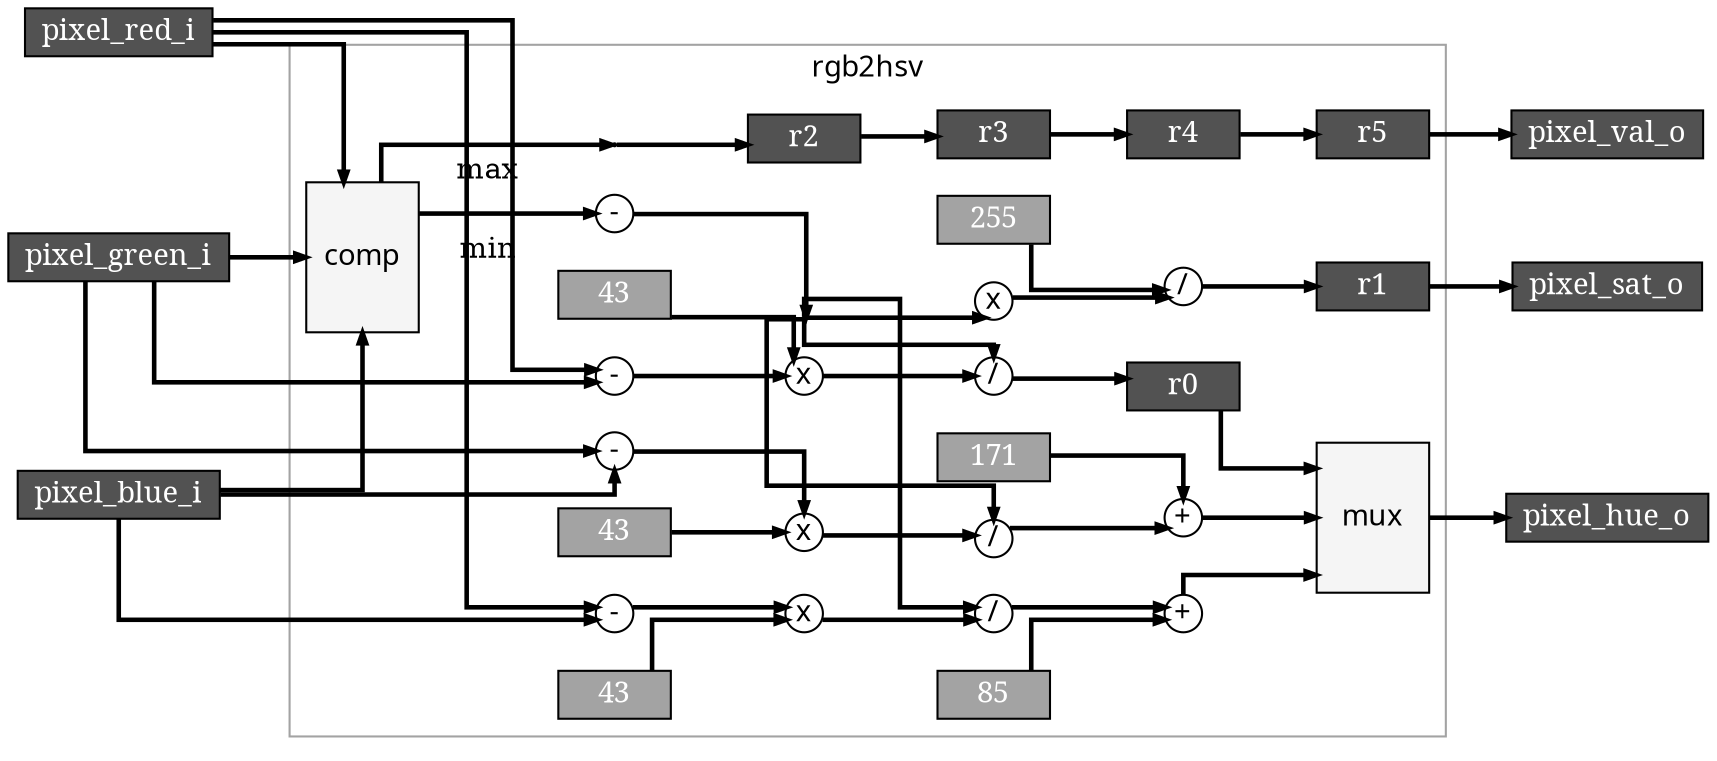 digraph rgb2hsv{
  
  graph [rankdir=LR, splines=ortho, sep=5];
  edge  [penwidth=2.2, arrowsize=.5]
  node  [height=0.25,  style=filled, fontname=sans]

  /* single or multibit registers */
  subgraph inputs {
      node [fontcolor=white, fontname=serif, fillcolor=gray32, shape=box, tailport=e]
      rank=same; pixel_red_i pixel_green_i pixel_blue_i
  }

  subgraph cluster_component {
        
    color=gray64
    label="rgb2hsv";
    fontcolor=black;
    fontname=sans;

    subgraph operators{
        node [ shape=circle, fillcolor=white, fontcolor=black, labelloc=c, fixedsize=true, tailport=e]
        add0 [label="+"] 
        add1 [label="+"] 

        min0 [label="-"] 
        min1 [label="-"] 
        min2 [label="-"] 
        min3 [label="-"] 

        mult0 [label="x"]
        mult1 [label="x"]
        mult2 [label="x"]
        mult3 [label="x"]

        div0 [label="/"]
        div1 [label="/"]
        div2 [label="/"]
        div3 [label="/"]
    }

    subgraph registers{
        node [fontcolor=white, fontname=serif, fillcolor=gray32, shape=box, headport=w]
        reg0 [label="r0"]
        reg1 [label="r1"]
        reg2 [label="r2"]
        reg3 [label="r3"]
        reg4 [label="r4"]
        reg5 [label="r5"]
    }

    subgraph consts{
        node [fontcolor=white, fontname=serif, fillcolor=gray64, shape=box, tailport=n]
        const0 [label="43"]
        const1 [label="43"]
        const2 [label="43"]
        const3 [label="255"]
        const4 [label="85"]
        const5 [label="171"]
    }

    subgraph knots {
        node [shape=point, height=0.02, width=0.02, headport=w, tailport=e]
        k_max
        k_max_min_min
    }

    subgraph function_blocks{
        node [ height=1, shape=box, fillcolor=gray96, fontcolor=black, headport=w, tailport=e]
        mux  [label="mux"] 
        comp [label="comp"] 
    }
  }

  subgraph output{
      node [fontcolor=white, fontname=serif, fillcolor=gray32, shape=box, headport=w]
      rank=same; pixel_hue_o pixel_val_o pixel_sat_o
  }

  pixel_red_i   -> min0 
  pixel_green_i -> min0 -> mult0 -> div0 -> reg0 -> mux
  const0 -> mult0

  pixel_blue_i -> min1 
  pixel_red_i  -> min1 -> mult1 -> div1 -> add0 -> mux -> pixel_hue_o
  const1 -> mult1
  const4 -> add0

  pixel_green_i -> min2 
  pixel_blue_i  -> min2 -> mult2 -> div2 -> add1 -> mux
  const2 -> mult2
  const5 -> add1

  pixel_red_i   -> comp
  pixel_green_i -> comp
  pixel_blue_i  -> comp

  comp -> k_max [label="max"]
  comp -> min3  [label="min"]

  min3 -> k_max_min_min 
 
  k_max_min_min -> div0
  k_max_min_min -> div1
  k_max_min_min -> div2

  k_max_min_min -> mult3 -> div3 -> reg1 ->  pixel_sat_o
  const3 -> div3
  k_max -> reg2 -> reg3 -> reg4 -> reg5 -> pixel_val_o



}
